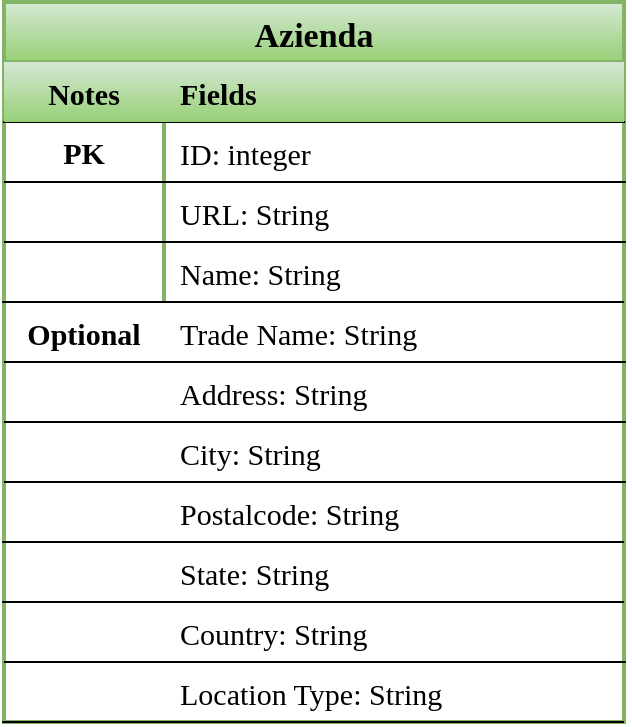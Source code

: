 <mxfile version="15.7.3" type="device"><diagram id="bMBXBXkxzoa7cQmM7RDh" name="Pagina-1"><mxGraphModel dx="1422" dy="857" grid="1" gridSize="10" guides="1" tooltips="1" connect="1" arrows="1" fold="1" page="1" pageScale="1" pageWidth="1169" pageHeight="827" math="0" shadow="0"><root><mxCell id="0"/><mxCell id="1" parent="0"/><mxCell id="-KmT47jFhpGAuSLLXGZ2-1" value="Azienda" style="shape=table;startSize=30;container=1;collapsible=1;childLayout=tableLayout;fixedRows=1;rowLines=0;fontStyle=1;align=center;resizeLast=1;fontSize=17;strokeWidth=2;fillColor=#d5e8d4;gradientColor=#97d077;strokeColor=#82b366;fontFamily=Verdana;" vertex="1" parent="1"><mxGeometry x="150" y="120" width="310" height="360" as="geometry"/></mxCell><mxCell id="-KmT47jFhpGAuSLLXGZ2-2" value="" style="shape=partialRectangle;collapsible=0;dropTarget=0;pointerEvents=0;fillColor=none;top=0;left=0;bottom=1;right=0;points=[[0,0.5],[1,0.5]];portConstraint=eastwest;fontSize=15;fontFamily=Verdana;" vertex="1" parent="-KmT47jFhpGAuSLLXGZ2-1"><mxGeometry y="30" width="310" height="30" as="geometry"/></mxCell><mxCell id="-KmT47jFhpGAuSLLXGZ2-3" value="Notes" style="shape=partialRectangle;connectable=0;fillColor=#d5e8d4;top=0;left=0;bottom=0;right=0;fontStyle=1;overflow=hidden;fontSize=15;strokeColor=#82b366;gradientColor=#97d077;fontFamily=Verdana;" vertex="1" parent="-KmT47jFhpGAuSLLXGZ2-2"><mxGeometry width="80" height="30" as="geometry"><mxRectangle width="80" height="30" as="alternateBounds"/></mxGeometry></mxCell><mxCell id="-KmT47jFhpGAuSLLXGZ2-4" value="Fields" style="shape=partialRectangle;connectable=0;fillColor=#d5e8d4;top=0;left=0;bottom=0;right=0;align=left;spacingLeft=6;fontStyle=1;overflow=hidden;fontSize=15;strokeColor=#82b366;gradientColor=#97d077;fontFamily=Verdana;" vertex="1" parent="-KmT47jFhpGAuSLLXGZ2-2"><mxGeometry x="80" width="230" height="30" as="geometry"><mxRectangle width="230" height="30" as="alternateBounds"/></mxGeometry></mxCell><mxCell id="-KmT47jFhpGAuSLLXGZ2-5" value="" style="shape=partialRectangle;collapsible=0;dropTarget=0;pointerEvents=0;fillColor=none;top=0;left=0;bottom=0;right=0;points=[[0,0.5],[1,0.5]];portConstraint=eastwest;fontSize=15;fontFamily=Verdana;" vertex="1" parent="-KmT47jFhpGAuSLLXGZ2-1"><mxGeometry y="60" width="310" height="30" as="geometry"/></mxCell><mxCell id="-KmT47jFhpGAuSLLXGZ2-6" value="" style="shape=partialRectangle;connectable=0;fillColor=none;top=0;left=0;bottom=0;right=0;editable=1;overflow=hidden;fontSize=15;fontFamily=Verdana;" vertex="1" parent="-KmT47jFhpGAuSLLXGZ2-5"><mxGeometry width="80" height="30" as="geometry"><mxRectangle width="80" height="30" as="alternateBounds"/></mxGeometry></mxCell><mxCell id="-KmT47jFhpGAuSLLXGZ2-7" value="ID: integer" style="shape=partialRectangle;connectable=0;fillColor=none;top=0;left=0;bottom=0;right=0;align=left;spacingLeft=6;overflow=hidden;fontSize=15;fontStyle=0;fontFamily=Verdana;" vertex="1" parent="-KmT47jFhpGAuSLLXGZ2-5"><mxGeometry x="80" width="230" height="30" as="geometry"><mxRectangle width="230" height="30" as="alternateBounds"/></mxGeometry></mxCell><mxCell id="-KmT47jFhpGAuSLLXGZ2-8" value="" style="shape=partialRectangle;collapsible=0;dropTarget=0;pointerEvents=0;fillColor=none;top=0;left=0;bottom=0;right=0;points=[[0,0.5],[1,0.5]];portConstraint=eastwest;fontSize=15;fontFamily=Verdana;" vertex="1" parent="-KmT47jFhpGAuSLLXGZ2-1"><mxGeometry y="90" width="310" height="30" as="geometry"/></mxCell><mxCell id="-KmT47jFhpGAuSLLXGZ2-9" value="" style="shape=partialRectangle;connectable=0;fillColor=none;top=0;left=0;bottom=0;right=0;editable=1;overflow=hidden;fontSize=15;fontFamily=Verdana;" vertex="1" parent="-KmT47jFhpGAuSLLXGZ2-8"><mxGeometry width="80" height="30" as="geometry"><mxRectangle width="80" height="30" as="alternateBounds"/></mxGeometry></mxCell><mxCell id="-KmT47jFhpGAuSLLXGZ2-10" value="URL: String" style="shape=partialRectangle;connectable=0;fillColor=none;top=0;left=0;bottom=0;right=0;align=left;spacingLeft=6;overflow=hidden;fontSize=15;perimeterSpacing=0;strokeColor=#000000;fontFamily=Verdana;" vertex="1" parent="-KmT47jFhpGAuSLLXGZ2-8"><mxGeometry x="80" width="230" height="30" as="geometry"><mxRectangle width="230" height="30" as="alternateBounds"/></mxGeometry></mxCell><mxCell id="-KmT47jFhpGAuSLLXGZ2-11" value="" style="shape=partialRectangle;collapsible=0;dropTarget=0;pointerEvents=0;fillColor=none;top=0;left=0;bottom=0;right=0;points=[[0,0.5],[1,0.5]];portConstraint=eastwest;fontSize=15;fontFamily=Verdana;" vertex="1" parent="-KmT47jFhpGAuSLLXGZ2-1"><mxGeometry y="120" width="310" height="30" as="geometry"/></mxCell><mxCell id="-KmT47jFhpGAuSLLXGZ2-12" value="" style="shape=partialRectangle;connectable=0;fillColor=none;top=0;left=0;bottom=0;right=0;editable=1;overflow=hidden;fontSize=15;fontFamily=Verdana;" vertex="1" parent="-KmT47jFhpGAuSLLXGZ2-11"><mxGeometry width="80" height="30" as="geometry"><mxRectangle width="80" height="30" as="alternateBounds"/></mxGeometry></mxCell><mxCell id="-KmT47jFhpGAuSLLXGZ2-13" value="Name: String" style="shape=partialRectangle;connectable=0;fillColor=none;top=0;left=0;bottom=0;right=0;align=left;spacingLeft=6;overflow=hidden;fontSize=15;fontFamily=Verdana;" vertex="1" parent="-KmT47jFhpGAuSLLXGZ2-11"><mxGeometry x="80" width="230" height="30" as="geometry"><mxRectangle width="230" height="30" as="alternateBounds"/></mxGeometry></mxCell><mxCell id="-KmT47jFhpGAuSLLXGZ2-15" value="" style="shape=partialRectangle;collapsible=0;dropTarget=0;pointerEvents=0;fillColor=none;top=0;left=0;bottom=0;right=0;points=[[0,0.5],[1,0.5]];portConstraint=eastwest;fontSize=15;perimeterSpacing=0;strokeColor=#000000;fontStyle=1;fontFamily=Verdana;" vertex="1" parent="1"><mxGeometry x="150" y="270" width="310" height="30" as="geometry"/></mxCell><mxCell id="-KmT47jFhpGAuSLLXGZ2-16" value="Optional" style="shape=partialRectangle;connectable=0;fillColor=none;top=0;left=0;bottom=0;right=0;editable=1;overflow=hidden;fontSize=15;fontStyle=1;fontFamily=Verdana;" vertex="1" parent="-KmT47jFhpGAuSLLXGZ2-15"><mxGeometry width="80" height="30" as="geometry"><mxRectangle width="80" height="30" as="alternateBounds"/></mxGeometry></mxCell><mxCell id="-KmT47jFhpGAuSLLXGZ2-17" value="Trade Name: String" style="shape=partialRectangle;connectable=0;fillColor=none;top=0;left=0;bottom=0;right=0;align=left;spacingLeft=6;overflow=hidden;fontSize=15;fontFamily=Verdana;" vertex="1" parent="-KmT47jFhpGAuSLLXGZ2-15"><mxGeometry x="80" width="230" height="30" as="geometry"><mxRectangle width="230" height="30" as="alternateBounds"/></mxGeometry></mxCell><mxCell id="-KmT47jFhpGAuSLLXGZ2-18" value="" style="shape=partialRectangle;collapsible=0;dropTarget=0;pointerEvents=0;fillColor=none;top=0;left=0;bottom=0;right=0;points=[[0,0.5],[1,0.5]];portConstraint=eastwest;fontSize=15;fontFamily=Verdana;" vertex="1" parent="1"><mxGeometry x="150" y="300" width="310" height="30" as="geometry"/></mxCell><mxCell id="-KmT47jFhpGAuSLLXGZ2-19" value="" style="shape=partialRectangle;connectable=0;fillColor=none;top=0;left=0;bottom=0;right=0;editable=1;overflow=hidden;fontSize=15;fontFamily=Verdana;" vertex="1" parent="-KmT47jFhpGAuSLLXGZ2-18"><mxGeometry width="80" height="30" as="geometry"><mxRectangle width="80" height="30" as="alternateBounds"/></mxGeometry></mxCell><mxCell id="-KmT47jFhpGAuSLLXGZ2-20" value="" style="shape=partialRectangle;connectable=0;fillColor=none;top=0;left=0;bottom=0;right=0;align=left;spacingLeft=6;overflow=hidden;fontSize=15;fontFamily=Verdana;" vertex="1" parent="-KmT47jFhpGAuSLLXGZ2-18"><mxGeometry x="80" width="230" height="30" as="geometry"><mxRectangle width="230" height="30" as="alternateBounds"/></mxGeometry></mxCell><mxCell id="-KmT47jFhpGAuSLLXGZ2-21" value="PK" style="text;html=1;strokeColor=none;fillColor=none;align=center;verticalAlign=middle;whiteSpace=wrap;rounded=0;fontSize=15;fontStyle=1;fontFamily=Verdana;" vertex="1" parent="1"><mxGeometry x="150" y="180" width="80" height="30" as="geometry"/></mxCell><mxCell id="-KmT47jFhpGAuSLLXGZ2-22" value="" style="shape=partialRectangle;collapsible=0;dropTarget=0;pointerEvents=0;fillColor=none;top=0;left=0;bottom=0;right=0;points=[[0,0.5],[1,0.5]];portConstraint=eastwest;fontSize=15;perimeterSpacing=0;strokeColor=#000000;fontFamily=Verdana;" vertex="1" parent="1"><mxGeometry x="150" y="300" width="310" height="30" as="geometry"/></mxCell><mxCell id="-KmT47jFhpGAuSLLXGZ2-23" value="" style="shape=partialRectangle;connectable=0;fillColor=none;top=0;left=0;bottom=0;right=0;editable=1;overflow=hidden;fontSize=15;fontFamily=Verdana;" vertex="1" parent="-KmT47jFhpGAuSLLXGZ2-22"><mxGeometry width="80" height="30" as="geometry"><mxRectangle width="80" height="30" as="alternateBounds"/></mxGeometry></mxCell><mxCell id="-KmT47jFhpGAuSLLXGZ2-24" value="Address: String" style="shape=partialRectangle;connectable=0;fillColor=none;top=0;left=0;bottom=0;right=0;align=left;spacingLeft=6;overflow=hidden;fontSize=15;fontFamily=Verdana;" vertex="1" parent="-KmT47jFhpGAuSLLXGZ2-22"><mxGeometry x="80" width="230" height="30" as="geometry"><mxRectangle width="230" height="30" as="alternateBounds"/></mxGeometry></mxCell><mxCell id="-KmT47jFhpGAuSLLXGZ2-25" value="" style="shape=partialRectangle;collapsible=0;dropTarget=0;pointerEvents=0;fillColor=none;top=0;left=0;bottom=0;right=0;points=[[0,0.5],[1,0.5]];portConstraint=eastwest;fontSize=15;fontFamily=Verdana;" vertex="1" parent="1"><mxGeometry x="150" y="330" width="310" height="30" as="geometry"/></mxCell><mxCell id="-KmT47jFhpGAuSLLXGZ2-26" value="" style="shape=partialRectangle;connectable=0;fillColor=none;top=0;left=0;bottom=0;right=0;editable=1;overflow=hidden;fontSize=15;fontFamily=Verdana;" vertex="1" parent="-KmT47jFhpGAuSLLXGZ2-25"><mxGeometry width="80" height="30" as="geometry"><mxRectangle width="80" height="30" as="alternateBounds"/></mxGeometry></mxCell><mxCell id="-KmT47jFhpGAuSLLXGZ2-27" value="City: String" style="shape=partialRectangle;connectable=0;fillColor=none;top=0;left=0;bottom=0;right=0;align=left;spacingLeft=6;overflow=hidden;fontSize=15;fontFamily=Verdana;" vertex="1" parent="-KmT47jFhpGAuSLLXGZ2-25"><mxGeometry x="80" width="230" height="30" as="geometry"><mxRectangle width="230" height="30" as="alternateBounds"/></mxGeometry></mxCell><mxCell id="-KmT47jFhpGAuSLLXGZ2-28" value="" style="shape=partialRectangle;collapsible=0;dropTarget=0;pointerEvents=0;fillColor=none;top=0;left=0;bottom=0;right=0;points=[[0,0.5],[1,0.5]];portConstraint=eastwest;fontSize=15;fontFamily=Verdana;" vertex="1" parent="1"><mxGeometry x="150" y="360" width="310" height="30" as="geometry"/></mxCell><mxCell id="-KmT47jFhpGAuSLLXGZ2-29" value="" style="shape=partialRectangle;connectable=0;fillColor=none;top=0;left=0;bottom=0;right=0;editable=1;overflow=hidden;fontSize=15;fontFamily=Verdana;" vertex="1" parent="-KmT47jFhpGAuSLLXGZ2-28"><mxGeometry width="80" height="30" as="geometry"><mxRectangle width="80" height="30" as="alternateBounds"/></mxGeometry></mxCell><mxCell id="-KmT47jFhpGAuSLLXGZ2-30" value="Postalcode: String" style="shape=partialRectangle;connectable=0;fillColor=none;top=0;left=0;bottom=0;right=0;align=left;spacingLeft=6;overflow=hidden;fontSize=15;fontFamily=Verdana;" vertex="1" parent="-KmT47jFhpGAuSLLXGZ2-28"><mxGeometry x="80" width="230" height="30" as="geometry"><mxRectangle width="230" height="30" as="alternateBounds"/></mxGeometry></mxCell><mxCell id="-KmT47jFhpGAuSLLXGZ2-31" value="State: String " style="shape=partialRectangle;connectable=0;fillColor=none;top=0;left=0;bottom=0;right=0;align=left;spacingLeft=6;overflow=hidden;fontSize=15;fontFamily=Verdana;" vertex="1" parent="1"><mxGeometry x="230" y="390" width="230" height="30" as="geometry"><mxRectangle width="230" height="30" as="alternateBounds"/></mxGeometry></mxCell><mxCell id="-KmT47jFhpGAuSLLXGZ2-32" value="Country: String" style="shape=partialRectangle;connectable=0;fillColor=none;top=0;left=0;bottom=0;right=0;align=left;spacingLeft=6;overflow=hidden;fontSize=15;fontFamily=Verdana;" vertex="1" parent="1"><mxGeometry x="230" y="420" width="230" height="30" as="geometry"><mxRectangle width="230" height="30" as="alternateBounds"/></mxGeometry></mxCell><mxCell id="-KmT47jFhpGAuSLLXGZ2-33" value="Location Type: String" style="shape=partialRectangle;connectable=0;fillColor=none;top=0;left=0;bottom=0;right=0;align=left;spacingLeft=6;overflow=hidden;fontSize=15;fontFamily=Verdana;" vertex="1" parent="1"><mxGeometry x="230" y="450" width="230" height="30" as="geometry"><mxRectangle width="230" height="30" as="alternateBounds"/></mxGeometry></mxCell><mxCell id="-KmT47jFhpGAuSLLXGZ2-35" value="" style="endArrow=none;html=1;rounded=0;fontSize=15;entryX=1.003;entryY=1;entryDx=0;entryDy=0;entryPerimeter=0;exitX=0;exitY=1;exitDx=0;exitDy=0;strokeWidth=1;fontFamily=Verdana;" edge="1" parent="1" source="-KmT47jFhpGAuSLLXGZ2-21" target="-KmT47jFhpGAuSLLXGZ2-5"><mxGeometry width="50" height="50" relative="1" as="geometry"><mxPoint x="690" y="490" as="sourcePoint"/><mxPoint x="740" y="440" as="targetPoint"/><Array as="points"/></mxGeometry></mxCell><mxCell id="-KmT47jFhpGAuSLLXGZ2-36" value="" style="endArrow=none;html=1;rounded=0;fontSize=15;entryX=1.003;entryY=1;entryDx=0;entryDy=0;entryPerimeter=0;exitX=0;exitY=1;exitDx=0;exitDy=0;strokeWidth=1;fontFamily=Verdana;" edge="1" parent="1"><mxGeometry width="50" height="50" relative="1" as="geometry"><mxPoint x="150" y="240" as="sourcePoint"/><mxPoint x="460.93" y="240" as="targetPoint"/><Array as="points"/></mxGeometry></mxCell><mxCell id="-KmT47jFhpGAuSLLXGZ2-37" value="" style="endArrow=none;html=1;rounded=0;fontSize=15;entryX=1.003;entryY=1;entryDx=0;entryDy=0;entryPerimeter=0;exitX=0;exitY=1;exitDx=0;exitDy=0;strokeWidth=1;fontFamily=Verdana;" edge="1" parent="1"><mxGeometry width="50" height="50" relative="1" as="geometry"><mxPoint x="149.07" y="270" as="sourcePoint"/><mxPoint x="460.0" y="270" as="targetPoint"/><Array as="points"/></mxGeometry></mxCell><mxCell id="-KmT47jFhpGAuSLLXGZ2-38" value="" style="endArrow=none;html=1;rounded=0;fontSize=15;entryX=1.003;entryY=1;entryDx=0;entryDy=0;entryPerimeter=0;exitX=0;exitY=1;exitDx=0;exitDy=0;strokeWidth=1;fontFamily=Verdana;" edge="1" parent="1"><mxGeometry width="50" height="50" relative="1" as="geometry"><mxPoint x="150.0" y="300" as="sourcePoint"/><mxPoint x="460.93" y="300" as="targetPoint"/><Array as="points"/></mxGeometry></mxCell><mxCell id="-KmT47jFhpGAuSLLXGZ2-39" value="" style="endArrow=none;html=1;rounded=0;fontSize=15;entryX=1.003;entryY=1;entryDx=0;entryDy=0;entryPerimeter=0;exitX=0;exitY=1;exitDx=0;exitDy=0;strokeWidth=1;fontFamily=Verdana;" edge="1" parent="1"><mxGeometry width="50" height="50" relative="1" as="geometry"><mxPoint x="150" y="330" as="sourcePoint"/><mxPoint x="460.93" y="330" as="targetPoint"/><Array as="points"/></mxGeometry></mxCell><mxCell id="-KmT47jFhpGAuSLLXGZ2-40" value="" style="endArrow=none;html=1;rounded=0;fontSize=15;entryX=1.003;entryY=1;entryDx=0;entryDy=0;entryPerimeter=0;exitX=0;exitY=1;exitDx=0;exitDy=0;strokeWidth=1;fontFamily=Verdana;" edge="1" parent="1"><mxGeometry width="50" height="50" relative="1" as="geometry"><mxPoint x="150" y="360" as="sourcePoint"/><mxPoint x="460.93" y="360" as="targetPoint"/><Array as="points"/></mxGeometry></mxCell><mxCell id="-KmT47jFhpGAuSLLXGZ2-41" value="" style="endArrow=none;html=1;rounded=0;fontSize=15;entryX=1.003;entryY=1;entryDx=0;entryDy=0;entryPerimeter=0;exitX=0;exitY=1;exitDx=0;exitDy=0;strokeWidth=1;fontFamily=Verdana;" edge="1" parent="1"><mxGeometry width="50" height="50" relative="1" as="geometry"><mxPoint x="149.07" y="390" as="sourcePoint"/><mxPoint x="460.0" y="390" as="targetPoint"/><Array as="points"/></mxGeometry></mxCell><mxCell id="-KmT47jFhpGAuSLLXGZ2-42" value="" style="endArrow=none;html=1;rounded=0;fontSize=15;entryX=1.003;entryY=1;entryDx=0;entryDy=0;entryPerimeter=0;exitX=0;exitY=1;exitDx=0;exitDy=0;strokeWidth=1;fontFamily=Verdana;" edge="1" parent="1"><mxGeometry width="50" height="50" relative="1" as="geometry"><mxPoint x="149.07" y="420" as="sourcePoint"/><mxPoint x="460.0" y="420" as="targetPoint"/><Array as="points"/></mxGeometry></mxCell><mxCell id="-KmT47jFhpGAuSLLXGZ2-43" value="" style="endArrow=none;html=1;rounded=0;fontSize=15;entryX=1.003;entryY=1;entryDx=0;entryDy=0;entryPerimeter=0;exitX=0;exitY=1;exitDx=0;exitDy=0;strokeWidth=1;fontFamily=Verdana;" edge="1" parent="1"><mxGeometry width="50" height="50" relative="1" as="geometry"><mxPoint x="150.0" y="450" as="sourcePoint"/><mxPoint x="460.93" y="450" as="targetPoint"/><Array as="points"/></mxGeometry></mxCell><mxCell id="-KmT47jFhpGAuSLLXGZ2-44" value="" style="endArrow=none;html=1;rounded=0;fontSize=15;entryX=1.003;entryY=1;entryDx=0;entryDy=0;entryPerimeter=0;exitX=0;exitY=1;exitDx=0;exitDy=0;fontFamily=Verdana;" edge="1" parent="1"><mxGeometry width="50" height="50" relative="1" as="geometry"><mxPoint x="149.07" y="480" as="sourcePoint"/><mxPoint x="460.0" y="480" as="targetPoint"/><Array as="points"/></mxGeometry></mxCell></root></mxGraphModel></diagram></mxfile>